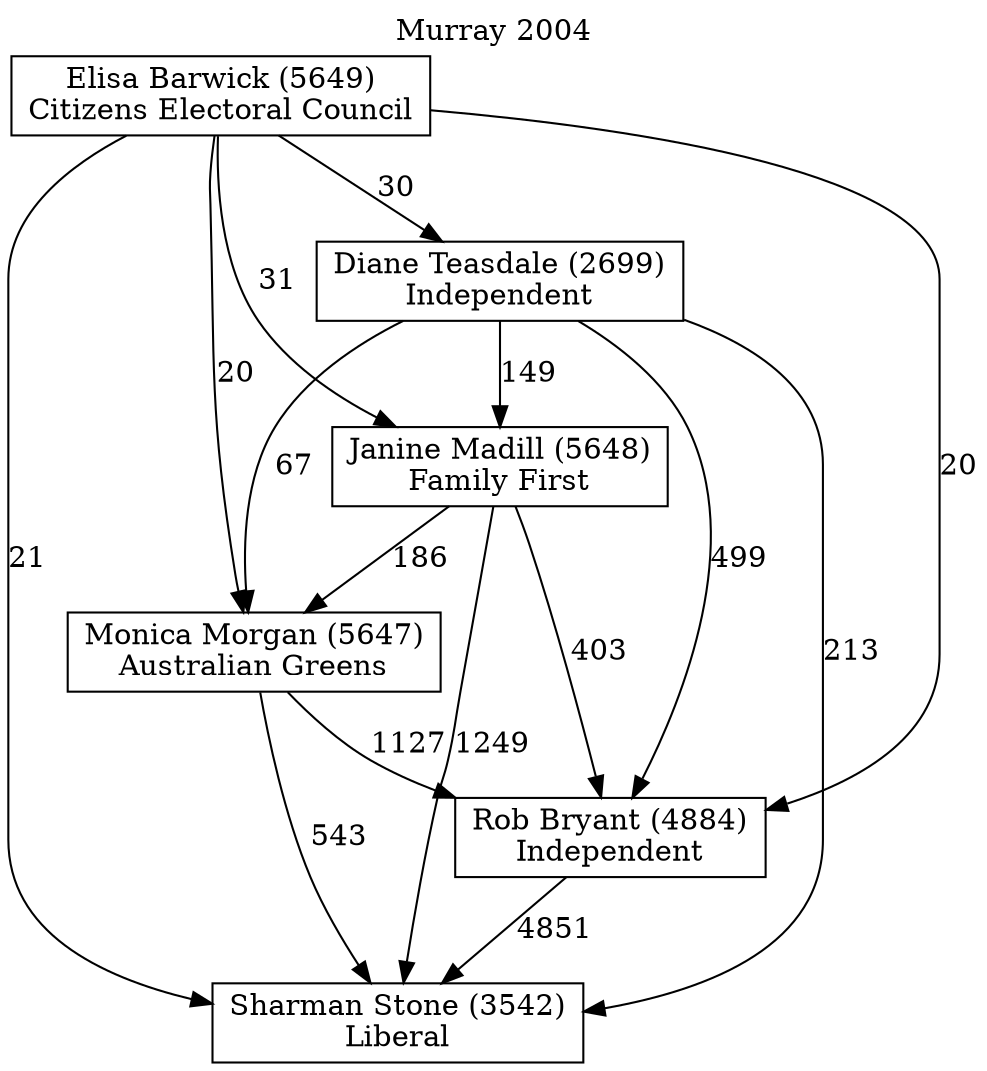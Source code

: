 // House preference flow
digraph "Sharman Stone (3542)_Murray_2004" {
	graph [label="Murray 2004" labelloc=t mclimit=10]
	node [shape=box]
	"Sharman Stone (3542)" [label="Sharman Stone (3542)
Liberal"]
	"Rob Bryant (4884)" [label="Rob Bryant (4884)
Independent"]
	"Monica Morgan (5647)" [label="Monica Morgan (5647)
Australian Greens"]
	"Janine Madill (5648)" [label="Janine Madill (5648)
Family First"]
	"Diane Teasdale (2699)" [label="Diane Teasdale (2699)
Independent"]
	"Elisa Barwick (5649)" [label="Elisa Barwick (5649)
Citizens Electoral Council"]
	"Rob Bryant (4884)" -> "Sharman Stone (3542)" [label=4851]
	"Monica Morgan (5647)" -> "Rob Bryant (4884)" [label=1127]
	"Janine Madill (5648)" -> "Monica Morgan (5647)" [label=186]
	"Diane Teasdale (2699)" -> "Janine Madill (5648)" [label=149]
	"Elisa Barwick (5649)" -> "Diane Teasdale (2699)" [label=30]
	"Monica Morgan (5647)" -> "Sharman Stone (3542)" [label=543]
	"Janine Madill (5648)" -> "Sharman Stone (3542)" [label=1249]
	"Diane Teasdale (2699)" -> "Sharman Stone (3542)" [label=213]
	"Elisa Barwick (5649)" -> "Sharman Stone (3542)" [label=21]
	"Elisa Barwick (5649)" -> "Janine Madill (5648)" [label=31]
	"Diane Teasdale (2699)" -> "Monica Morgan (5647)" [label=67]
	"Elisa Barwick (5649)" -> "Monica Morgan (5647)" [label=20]
	"Janine Madill (5648)" -> "Rob Bryant (4884)" [label=403]
	"Diane Teasdale (2699)" -> "Rob Bryant (4884)" [label=499]
	"Elisa Barwick (5649)" -> "Rob Bryant (4884)" [label=20]
}
